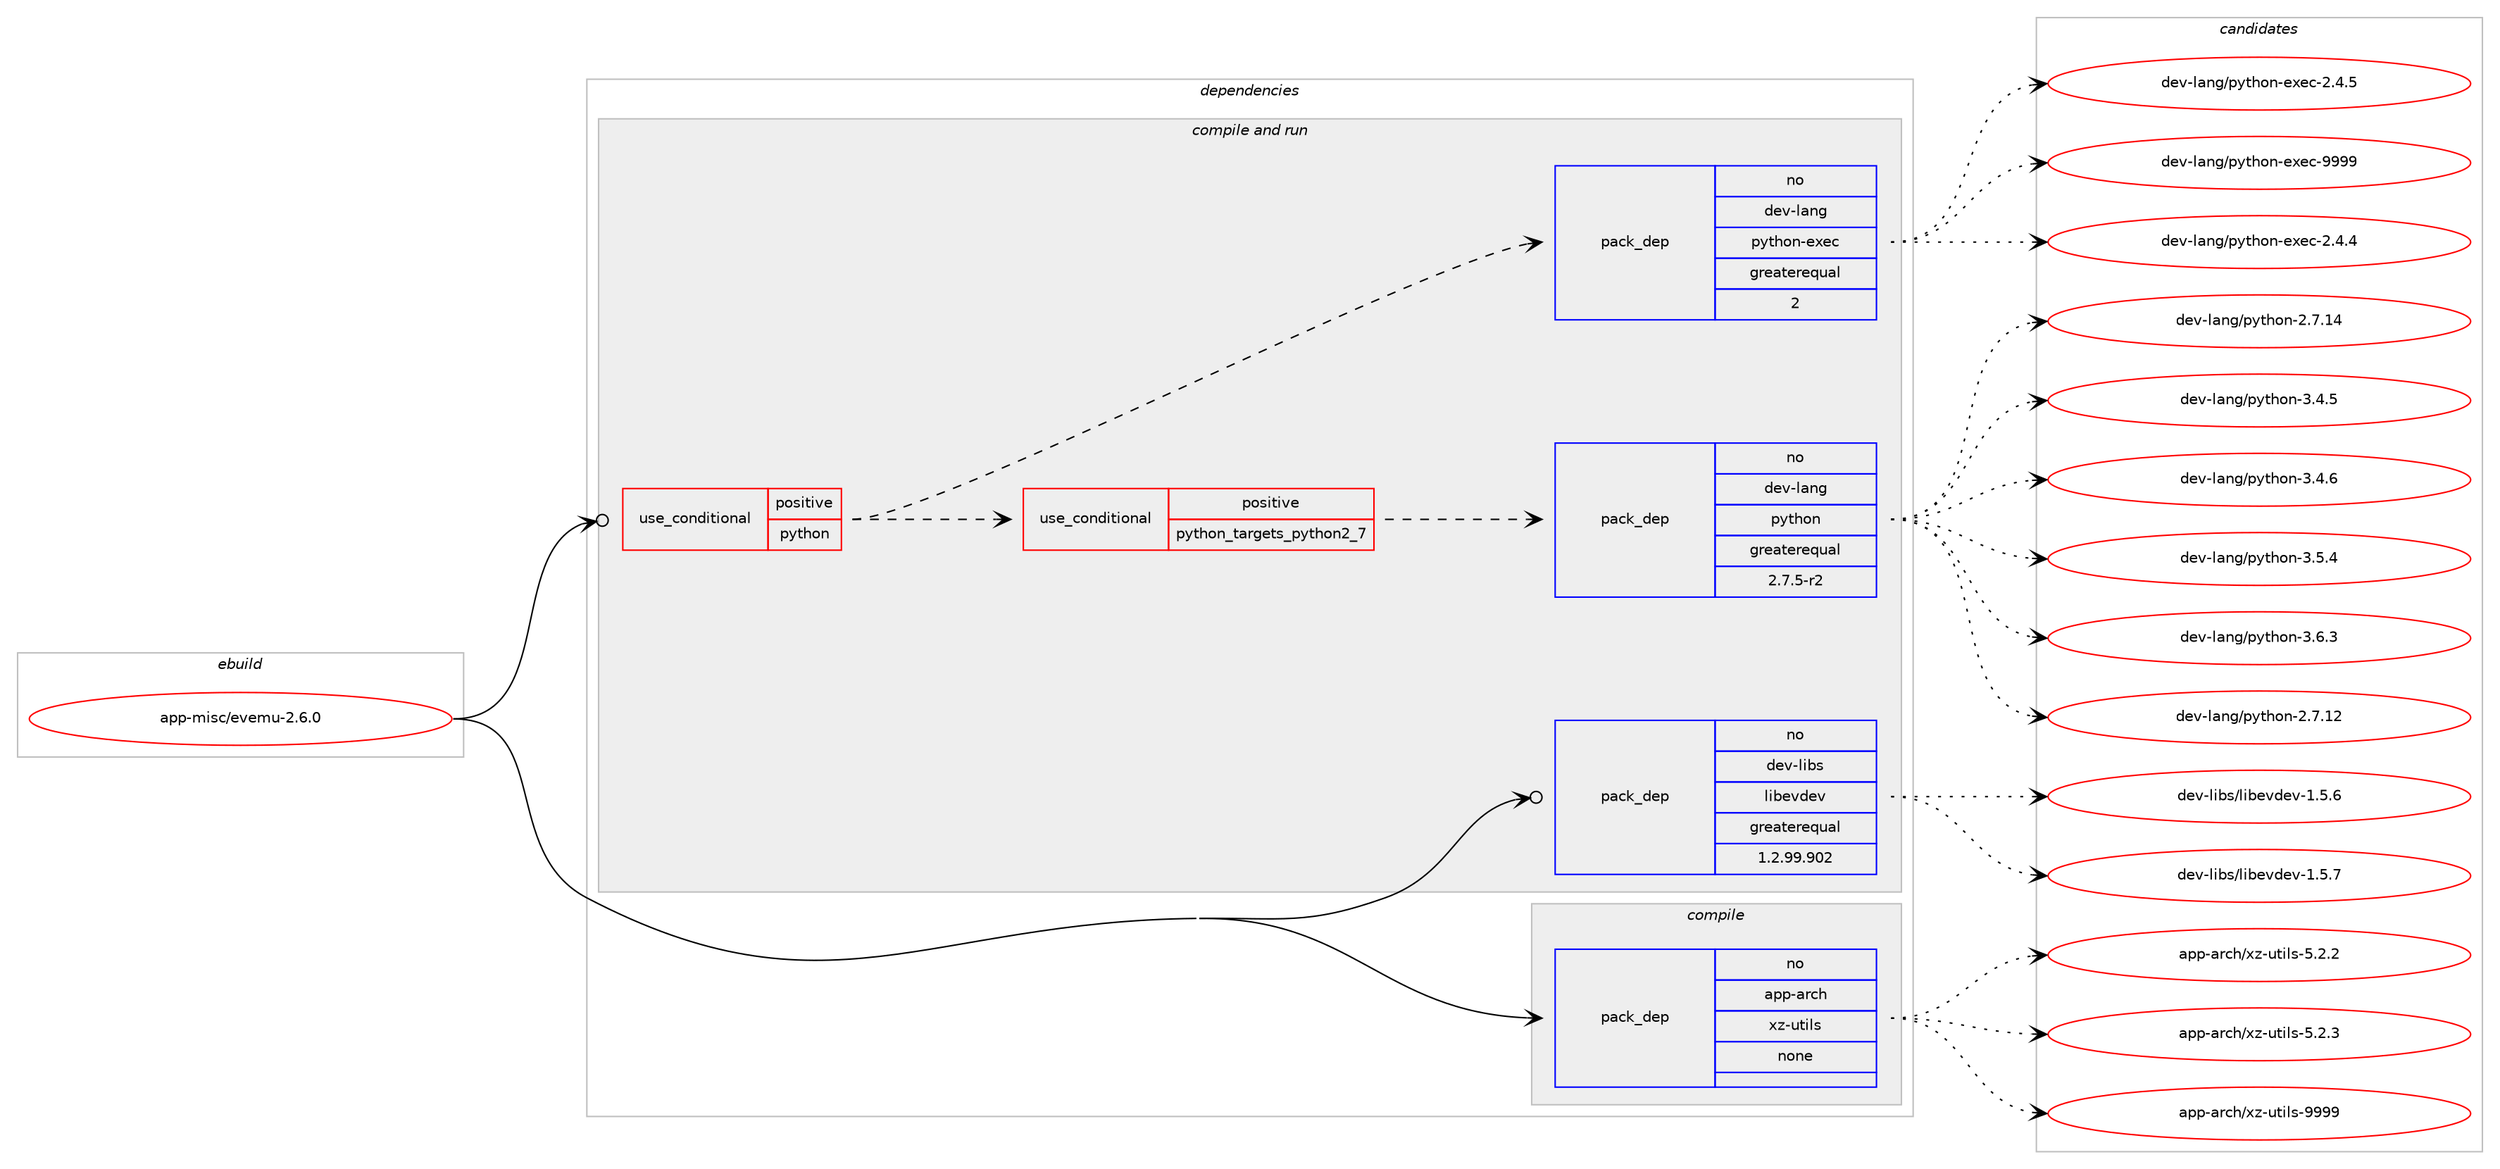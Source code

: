 digraph prolog {

# *************
# Graph options
# *************

newrank=true;
concentrate=true;
compound=true;
graph [rankdir=LR,fontname=Helvetica,fontsize=10,ranksep=1.5];#, ranksep=2.5, nodesep=0.2];
edge  [arrowhead=vee];
node  [fontname=Helvetica,fontsize=10];

# **********
# The ebuild
# **********

subgraph cluster_leftcol {
color=gray;
rank=same;
label=<<i>ebuild</i>>;
id [label="app-misc/evemu-2.6.0", color=red, width=4, href="../app-misc/evemu-2.6.0.svg"];
}

# ****************
# The dependencies
# ****************

subgraph cluster_midcol {
color=gray;
label=<<i>dependencies</i>>;
subgraph cluster_compile {
fillcolor="#eeeeee";
style=filled;
label=<<i>compile</i>>;
subgraph pack32666 {
dependency45680 [label=<<TABLE BORDER="0" CELLBORDER="1" CELLSPACING="0" CELLPADDING="4" WIDTH="220"><TR><TD ROWSPAN="6" CELLPADDING="30">pack_dep</TD></TR><TR><TD WIDTH="110">no</TD></TR><TR><TD>app-arch</TD></TR><TR><TD>xz-utils</TD></TR><TR><TD>none</TD></TR><TR><TD></TD></TR></TABLE>>, shape=none, color=blue];
}
id:e -> dependency45680:w [weight=20,style="solid",arrowhead="vee"];
}
subgraph cluster_compileandrun {
fillcolor="#eeeeee";
style=filled;
label=<<i>compile and run</i>>;
subgraph cond12254 {
dependency45681 [label=<<TABLE BORDER="0" CELLBORDER="1" CELLSPACING="0" CELLPADDING="4"><TR><TD ROWSPAN="3" CELLPADDING="10">use_conditional</TD></TR><TR><TD>positive</TD></TR><TR><TD>python</TD></TR></TABLE>>, shape=none, color=red];
subgraph cond12255 {
dependency45682 [label=<<TABLE BORDER="0" CELLBORDER="1" CELLSPACING="0" CELLPADDING="4"><TR><TD ROWSPAN="3" CELLPADDING="10">use_conditional</TD></TR><TR><TD>positive</TD></TR><TR><TD>python_targets_python2_7</TD></TR></TABLE>>, shape=none, color=red];
subgraph pack32667 {
dependency45683 [label=<<TABLE BORDER="0" CELLBORDER="1" CELLSPACING="0" CELLPADDING="4" WIDTH="220"><TR><TD ROWSPAN="6" CELLPADDING="30">pack_dep</TD></TR><TR><TD WIDTH="110">no</TD></TR><TR><TD>dev-lang</TD></TR><TR><TD>python</TD></TR><TR><TD>greaterequal</TD></TR><TR><TD>2.7.5-r2</TD></TR></TABLE>>, shape=none, color=blue];
}
dependency45682:e -> dependency45683:w [weight=20,style="dashed",arrowhead="vee"];
}
dependency45681:e -> dependency45682:w [weight=20,style="dashed",arrowhead="vee"];
subgraph pack32668 {
dependency45684 [label=<<TABLE BORDER="0" CELLBORDER="1" CELLSPACING="0" CELLPADDING="4" WIDTH="220"><TR><TD ROWSPAN="6" CELLPADDING="30">pack_dep</TD></TR><TR><TD WIDTH="110">no</TD></TR><TR><TD>dev-lang</TD></TR><TR><TD>python-exec</TD></TR><TR><TD>greaterequal</TD></TR><TR><TD>2</TD></TR></TABLE>>, shape=none, color=blue];
}
dependency45681:e -> dependency45684:w [weight=20,style="dashed",arrowhead="vee"];
}
id:e -> dependency45681:w [weight=20,style="solid",arrowhead="odotvee"];
subgraph pack32669 {
dependency45685 [label=<<TABLE BORDER="0" CELLBORDER="1" CELLSPACING="0" CELLPADDING="4" WIDTH="220"><TR><TD ROWSPAN="6" CELLPADDING="30">pack_dep</TD></TR><TR><TD WIDTH="110">no</TD></TR><TR><TD>dev-libs</TD></TR><TR><TD>libevdev</TD></TR><TR><TD>greaterequal</TD></TR><TR><TD>1.2.99.902</TD></TR></TABLE>>, shape=none, color=blue];
}
id:e -> dependency45685:w [weight=20,style="solid",arrowhead="odotvee"];
}
subgraph cluster_run {
fillcolor="#eeeeee";
style=filled;
label=<<i>run</i>>;
}
}

# **************
# The candidates
# **************

subgraph cluster_choices {
rank=same;
color=gray;
label=<<i>candidates</i>>;

subgraph choice32666 {
color=black;
nodesep=1;
choice971121124597114991044712012245117116105108115455346504650 [label="app-arch/xz-utils-5.2.2", color=red, width=4,href="../app-arch/xz-utils-5.2.2.svg"];
choice971121124597114991044712012245117116105108115455346504651 [label="app-arch/xz-utils-5.2.3", color=red, width=4,href="../app-arch/xz-utils-5.2.3.svg"];
choice9711211245971149910447120122451171161051081154557575757 [label="app-arch/xz-utils-9999", color=red, width=4,href="../app-arch/xz-utils-9999.svg"];
dependency45680:e -> choice971121124597114991044712012245117116105108115455346504650:w [style=dotted,weight="100"];
dependency45680:e -> choice971121124597114991044712012245117116105108115455346504651:w [style=dotted,weight="100"];
dependency45680:e -> choice9711211245971149910447120122451171161051081154557575757:w [style=dotted,weight="100"];
}
subgraph choice32667 {
color=black;
nodesep=1;
choice10010111845108971101034711212111610411111045504655464950 [label="dev-lang/python-2.7.12", color=red, width=4,href="../dev-lang/python-2.7.12.svg"];
choice10010111845108971101034711212111610411111045504655464952 [label="dev-lang/python-2.7.14", color=red, width=4,href="../dev-lang/python-2.7.14.svg"];
choice100101118451089711010347112121116104111110455146524653 [label="dev-lang/python-3.4.5", color=red, width=4,href="../dev-lang/python-3.4.5.svg"];
choice100101118451089711010347112121116104111110455146524654 [label="dev-lang/python-3.4.6", color=red, width=4,href="../dev-lang/python-3.4.6.svg"];
choice100101118451089711010347112121116104111110455146534652 [label="dev-lang/python-3.5.4", color=red, width=4,href="../dev-lang/python-3.5.4.svg"];
choice100101118451089711010347112121116104111110455146544651 [label="dev-lang/python-3.6.3", color=red, width=4,href="../dev-lang/python-3.6.3.svg"];
dependency45683:e -> choice10010111845108971101034711212111610411111045504655464950:w [style=dotted,weight="100"];
dependency45683:e -> choice10010111845108971101034711212111610411111045504655464952:w [style=dotted,weight="100"];
dependency45683:e -> choice100101118451089711010347112121116104111110455146524653:w [style=dotted,weight="100"];
dependency45683:e -> choice100101118451089711010347112121116104111110455146524654:w [style=dotted,weight="100"];
dependency45683:e -> choice100101118451089711010347112121116104111110455146534652:w [style=dotted,weight="100"];
dependency45683:e -> choice100101118451089711010347112121116104111110455146544651:w [style=dotted,weight="100"];
}
subgraph choice32668 {
color=black;
nodesep=1;
choice1001011184510897110103471121211161041111104510112010199455046524652 [label="dev-lang/python-exec-2.4.4", color=red, width=4,href="../dev-lang/python-exec-2.4.4.svg"];
choice1001011184510897110103471121211161041111104510112010199455046524653 [label="dev-lang/python-exec-2.4.5", color=red, width=4,href="../dev-lang/python-exec-2.4.5.svg"];
choice10010111845108971101034711212111610411111045101120101994557575757 [label="dev-lang/python-exec-9999", color=red, width=4,href="../dev-lang/python-exec-9999.svg"];
dependency45684:e -> choice1001011184510897110103471121211161041111104510112010199455046524652:w [style=dotted,weight="100"];
dependency45684:e -> choice1001011184510897110103471121211161041111104510112010199455046524653:w [style=dotted,weight="100"];
dependency45684:e -> choice10010111845108971101034711212111610411111045101120101994557575757:w [style=dotted,weight="100"];
}
subgraph choice32669 {
color=black;
nodesep=1;
choice10010111845108105981154710810598101118100101118454946534654 [label="dev-libs/libevdev-1.5.6", color=red, width=4,href="../dev-libs/libevdev-1.5.6.svg"];
choice10010111845108105981154710810598101118100101118454946534655 [label="dev-libs/libevdev-1.5.7", color=red, width=4,href="../dev-libs/libevdev-1.5.7.svg"];
dependency45685:e -> choice10010111845108105981154710810598101118100101118454946534654:w [style=dotted,weight="100"];
dependency45685:e -> choice10010111845108105981154710810598101118100101118454946534655:w [style=dotted,weight="100"];
}
}

}
